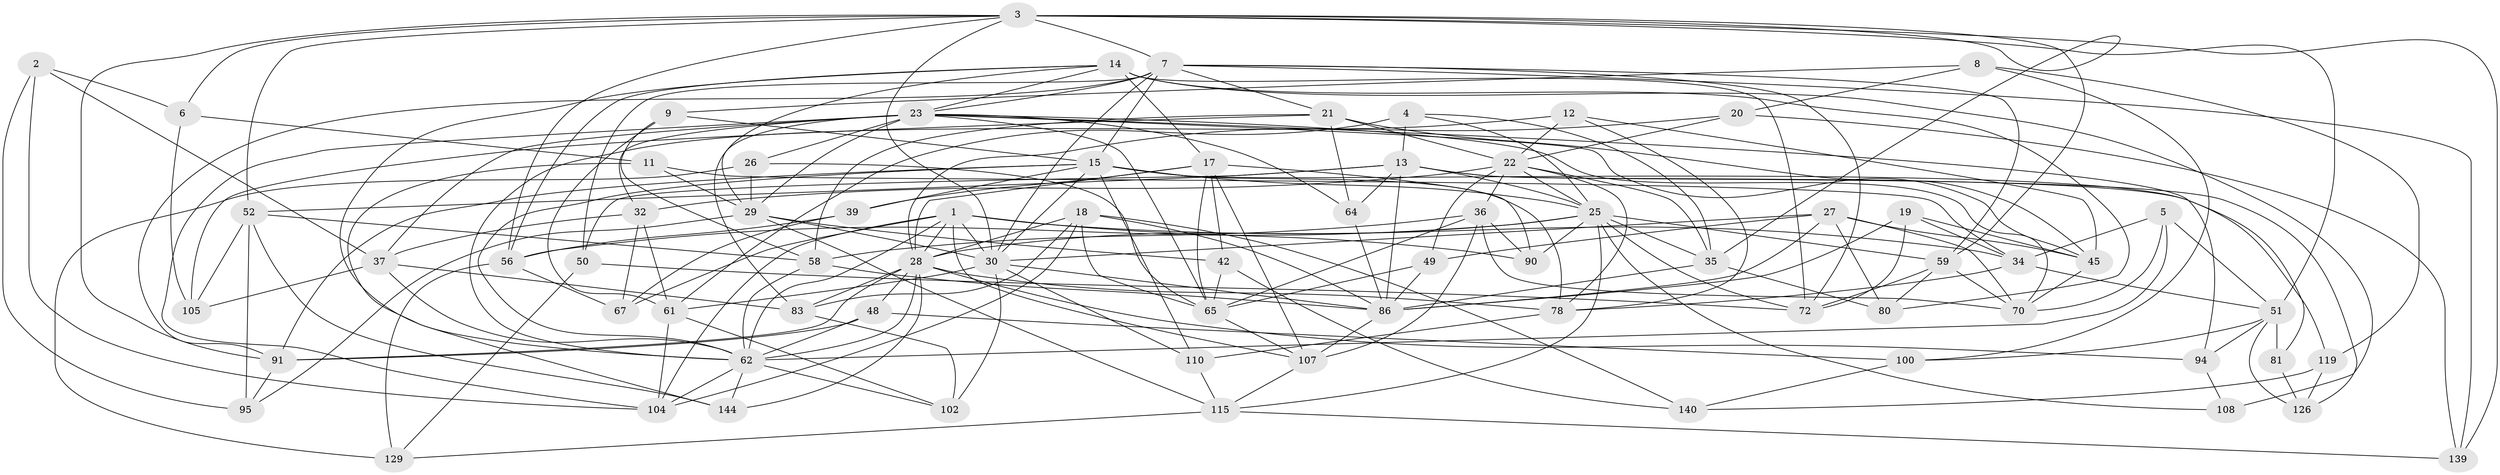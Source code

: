 // original degree distribution, {4: 1.0}
// Generated by graph-tools (version 1.1) at 2025/16/03/09/25 04:16:18]
// undirected, 73 vertices, 213 edges
graph export_dot {
graph [start="1"]
  node [color=gray90,style=filled];
  1 [super="+97+74"];
  2;
  3 [super="+92+10"];
  4;
  5;
  6;
  7 [super="+16+138"];
  8;
  9;
  11;
  12;
  13 [super="+40+75"];
  14 [super="+121"];
  15 [super="+135+24"];
  17 [super="+43"];
  18 [super="+71"];
  19;
  20;
  21 [super="+68"];
  22 [super="+118+77"];
  23 [super="+73+41+55"];
  25 [super="+106+87+31"];
  26;
  27 [super="+54"];
  28 [super="+85+47+103"];
  29 [super="+136+76"];
  30 [super="+88"];
  32 [super="+127"];
  34 [super="+38"];
  35 [super="+137"];
  36 [super="+93"];
  37 [super="+44"];
  39;
  42;
  45 [super="+69"];
  48;
  49;
  50;
  51 [super="+82+57"];
  52 [super="+53"];
  56 [super="+112"];
  58 [super="+63"];
  59 [super="+131"];
  61 [super="+111"];
  62 [super="+101+141+124"];
  64;
  65 [super="+99"];
  67;
  70 [super="+84"];
  72 [super="+120"];
  78 [super="+79"];
  80;
  81;
  83 [super="+123"];
  86 [super="+98+109"];
  90;
  91 [super="+116"];
  94;
  95;
  100;
  102;
  104 [super="+134"];
  105;
  107 [super="+132"];
  108;
  110;
  115 [super="+128"];
  119;
  126;
  129;
  139;
  140;
  144;
  1 -- 90;
  1 -- 34;
  1 -- 107;
  1 -- 62;
  1 -- 104;
  1 -- 67;
  1 -- 28;
  1 -- 30;
  2 -- 6;
  2 -- 95;
  2 -- 37;
  2 -- 104;
  3 -- 59;
  3 -- 56;
  3 -- 139;
  3 -- 91;
  3 -- 7;
  3 -- 35;
  3 -- 51;
  3 -- 6;
  3 -- 52;
  3 -- 30;
  4 -- 25;
  4 -- 61;
  4 -- 35;
  4 -- 13;
  5 -- 70;
  5 -- 34;
  5 -- 51;
  5 -- 62;
  6 -- 105;
  6 -- 11;
  7 -- 91;
  7 -- 21;
  7 -- 72;
  7 -- 139;
  7 -- 50;
  7 -- 15;
  7 -- 59;
  7 -- 23;
  7 -- 30;
  8 -- 119;
  8 -- 100;
  8 -- 20;
  8 -- 9;
  9 -- 15;
  9 -- 61;
  9 -- 58;
  11 -- 144;
  11 -- 34;
  11 -- 29;
  12 -- 22;
  12 -- 45;
  12 -- 78;
  12 -- 62;
  13 -- 126;
  13 -- 52;
  13 -- 25;
  13 -- 50;
  13 -- 86;
  13 -- 64;
  13 -- 81;
  14 -- 108 [weight=2];
  14 -- 62;
  14 -- 80;
  14 -- 72;
  14 -- 56;
  14 -- 29;
  14 -- 17 [weight=2];
  14 -- 23;
  15 -- 110;
  15 -- 30;
  15 -- 91;
  15 -- 119;
  15 -- 39;
  15 -- 78;
  15 -- 62;
  15 -- 25;
  17 -- 39;
  17 -- 42;
  17 -- 90;
  17 -- 107;
  17 -- 28;
  17 -- 65;
  18 -- 104;
  18 -- 28;
  18 -- 65;
  18 -- 83;
  18 -- 140;
  18 -- 86;
  19 -- 34;
  19 -- 86;
  19 -- 72;
  19 -- 45;
  20 -- 139;
  20 -- 22;
  20 -- 28;
  21 -- 105;
  21 -- 45;
  21 -- 64;
  21 -- 58;
  21 -- 22;
  22 -- 36;
  22 -- 32 [weight=2];
  22 -- 49;
  22 -- 35;
  22 -- 78;
  22 -- 25;
  23 -- 94;
  23 -- 64;
  23 -- 70;
  23 -- 83 [weight=2];
  23 -- 45;
  23 -- 32;
  23 -- 104;
  23 -- 65;
  23 -- 37;
  23 -- 26;
  23 -- 29;
  25 -- 108;
  25 -- 28;
  25 -- 56;
  25 -- 35;
  25 -- 115;
  25 -- 72;
  25 -- 90;
  25 -- 59;
  26 -- 129;
  26 -- 29;
  26 -- 65;
  27 -- 45;
  27 -- 80;
  27 -- 49;
  27 -- 70;
  27 -- 86;
  27 -- 30;
  28 -- 83;
  28 -- 144;
  28 -- 91;
  28 -- 94;
  28 -- 48;
  28 -- 62;
  28 -- 78;
  29 -- 95;
  29 -- 115;
  29 -- 42;
  29 -- 30;
  30 -- 102;
  30 -- 61;
  30 -- 86;
  30 -- 110;
  32 -- 67;
  32 -- 61;
  32 -- 37;
  34 -- 78;
  34 -- 51;
  35 -- 80;
  35 -- 86;
  36 -- 107;
  36 -- 70;
  36 -- 58;
  36 -- 90;
  36 -- 65;
  37 -- 105;
  37 -- 62;
  37 -- 83;
  39 -- 67;
  39 -- 56;
  42 -- 140;
  42 -- 65;
  45 -- 70;
  48 -- 100;
  48 -- 91;
  48 -- 62;
  49 -- 65;
  49 -- 86;
  50 -- 129;
  50 -- 72;
  51 -- 94;
  51 -- 81 [weight=2];
  51 -- 126;
  51 -- 100;
  52 -- 144;
  52 -- 95;
  52 -- 105;
  52 -- 58;
  56 -- 67;
  56 -- 129;
  58 -- 62;
  58 -- 86;
  59 -- 80;
  59 -- 72;
  59 -- 70;
  61 -- 104;
  61 -- 102;
  62 -- 144;
  62 -- 102;
  62 -- 104;
  64 -- 86;
  65 -- 107;
  78 -- 110;
  81 -- 126;
  83 -- 102;
  86 -- 107;
  91 -- 95;
  94 -- 108;
  100 -- 140;
  107 -- 115;
  110 -- 115;
  115 -- 129;
  115 -- 139;
  119 -- 140;
  119 -- 126;
}
